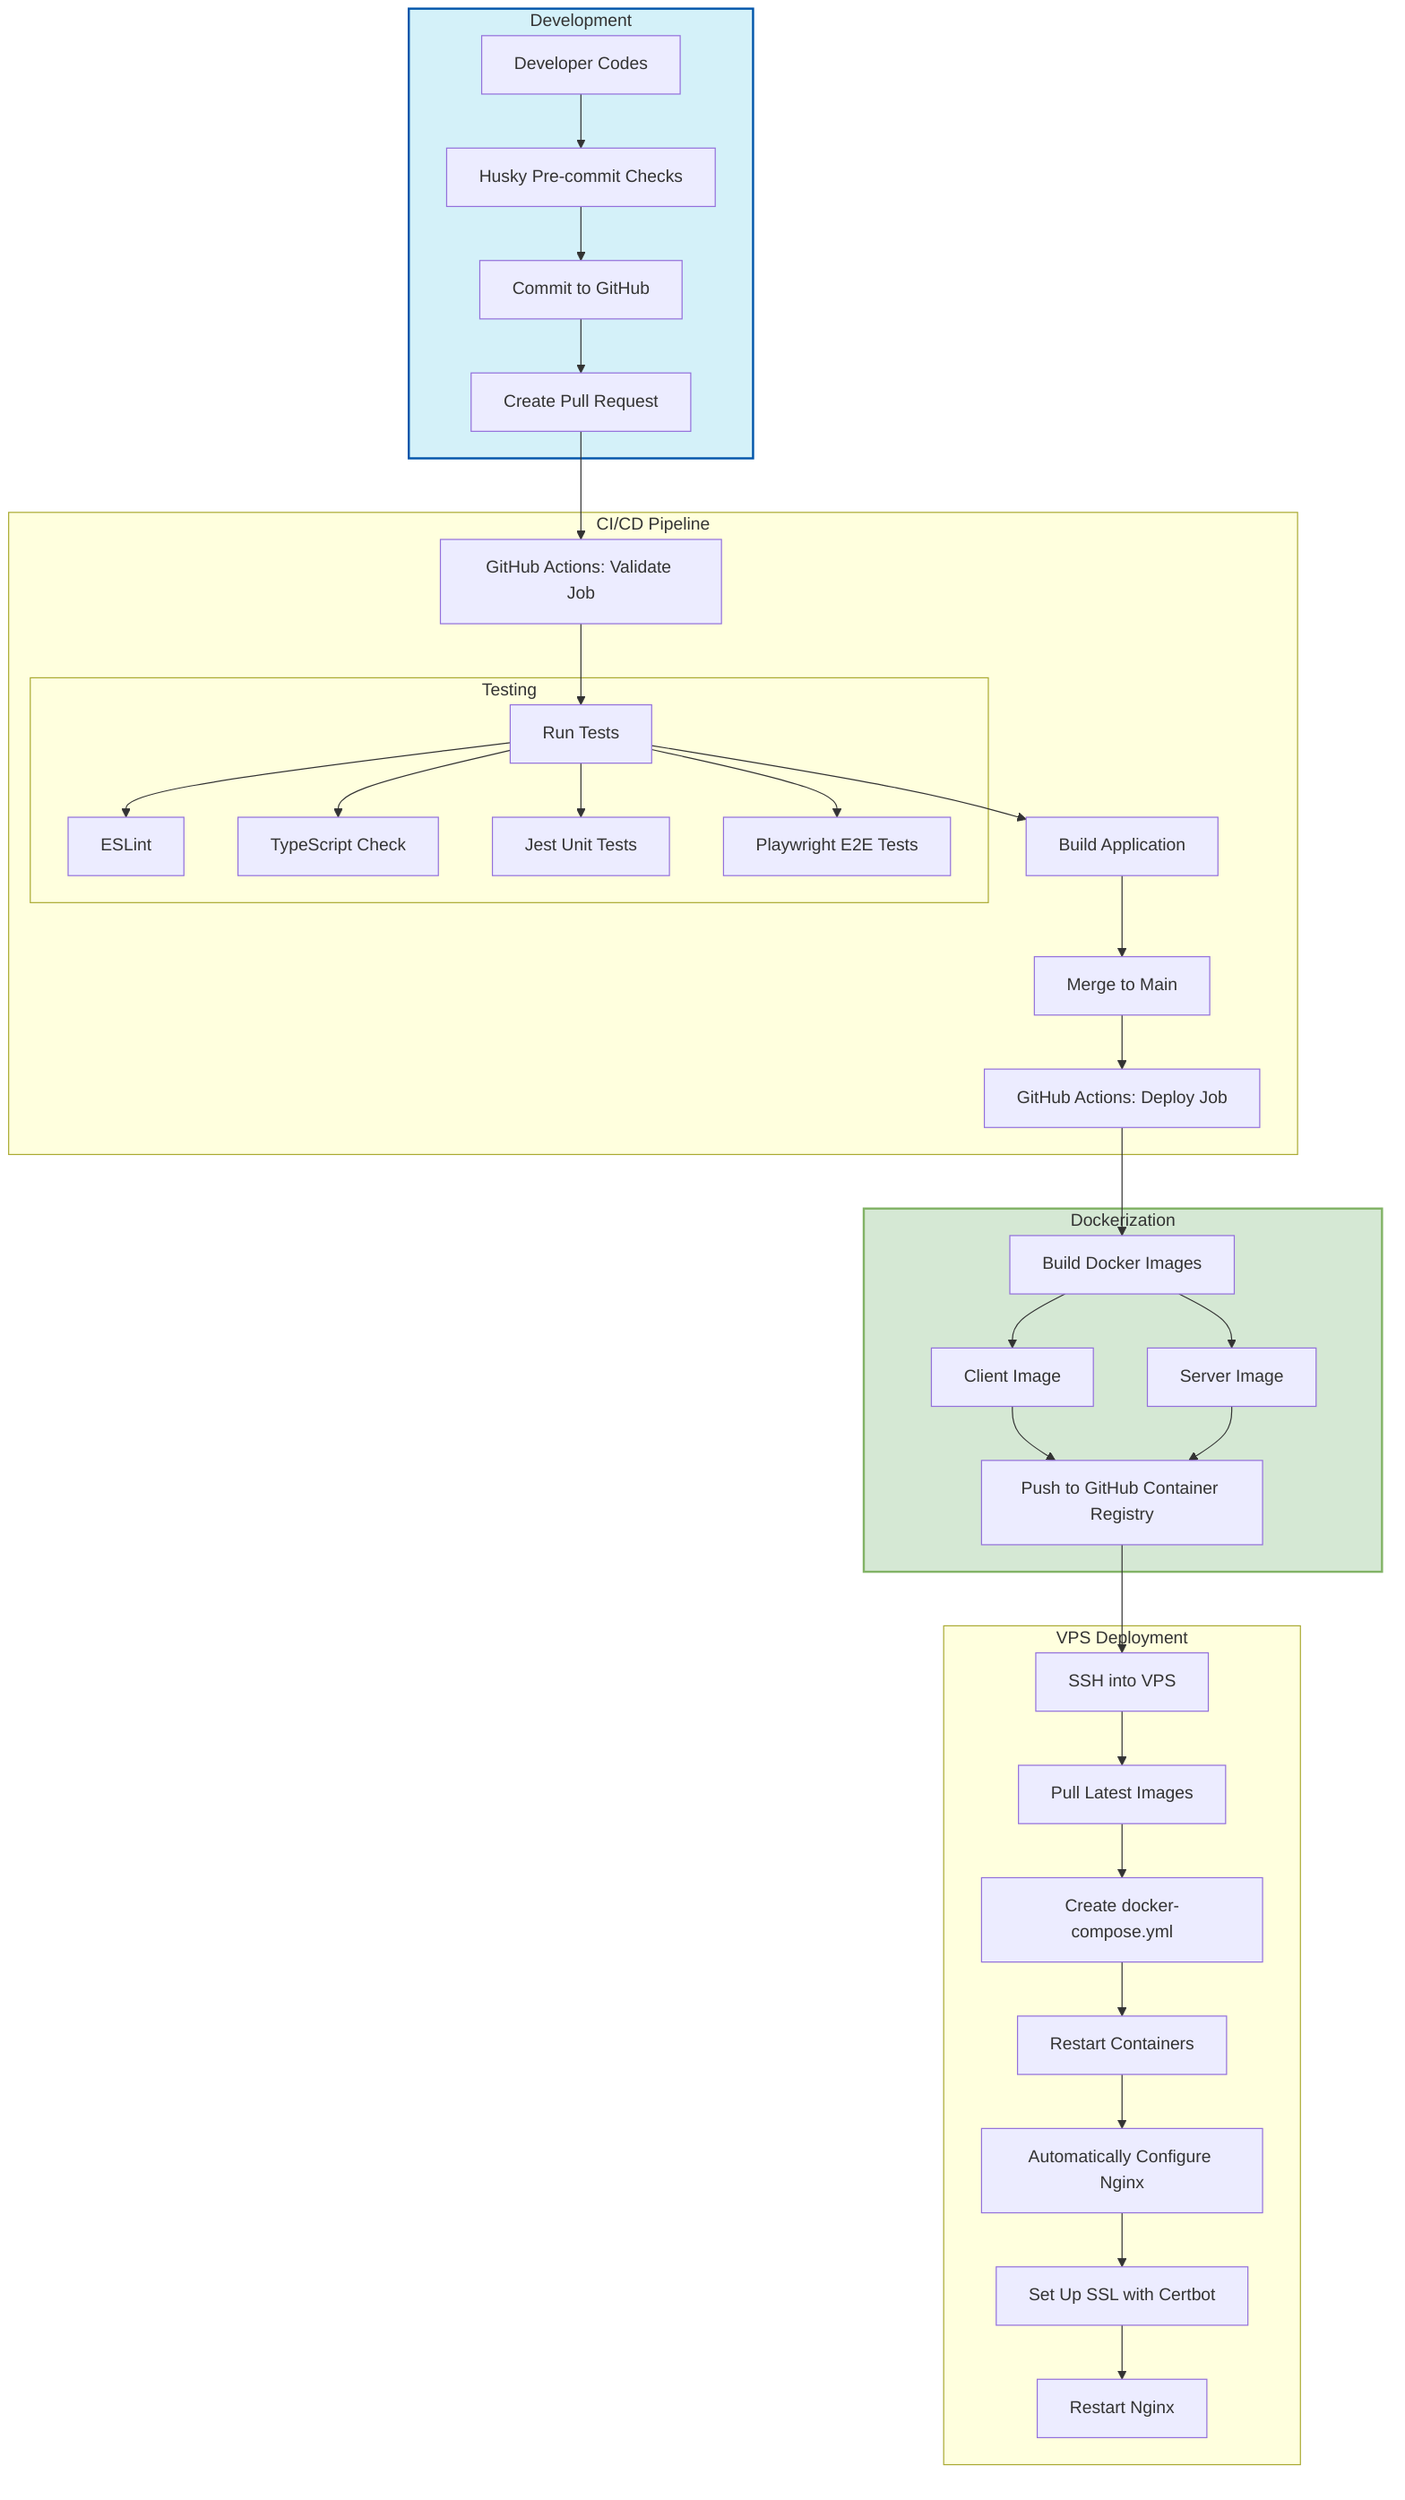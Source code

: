 flowchart TD
  subgraph Development
    dev[Developer Codes] --> husky[Husky Pre-commit Checks]
    husky --> commit[Commit to GitHub]
    commit --> pr[Create Pull Request]
  end

  subgraph "CI/CD Pipeline"
    pr --> validate[GitHub Actions: Validate Job]
    validate --> tests[Run Tests]
    tests --> build[Build Application]

    subgraph Testing
      tests --> lint[ESLint]
      tests --> typecheck[TypeScript Check]
      tests --> unittest[Jest Unit Tests]
      tests --> e2e[Playwright E2E Tests]
    end

    build --> merge[Merge to Main]
    merge --> deploy[GitHub Actions: Deploy Job]
  end

  subgraph Dockerization
    deploy --> docker_build[Build Docker Images]
    docker_build --> client_img[Client Image]
    docker_build --> server_img[Server Image]
    client_img --> push_registry[Push to GitHub Container Registry]
    server_img --> push_registry
  end

  subgraph "VPS Deployment"
    push_registry --> ssh_vps[SSH into VPS]
    ssh_vps --> pull_images[Pull Latest Images]
    pull_images --> compose[Create docker-compose.yml]
    compose --> restart[Restart Containers]
    restart --> nginx[Automatically Configure Nginx]
    nginx --> ssl[Set Up SSL with Certbot]
    ssl --> restart2[Restart Nginx]
  end

  classDef dev fill:#d4f1f9,stroke:#05a,stroke-width:2px
  classDef ci fill:#ffe6cc,stroke:#d79b00,stroke-width:2px
  classDef docker fill:#d5e8d4,stroke:#82b366,stroke-width:2px
  classDef vps fill:#e1d5e7,stroke:#9673a6,stroke-width:2px

  class Development dev
  class CI/CD_Pipeline ci
  class Dockerization docker
  class VPS_Deployment vps